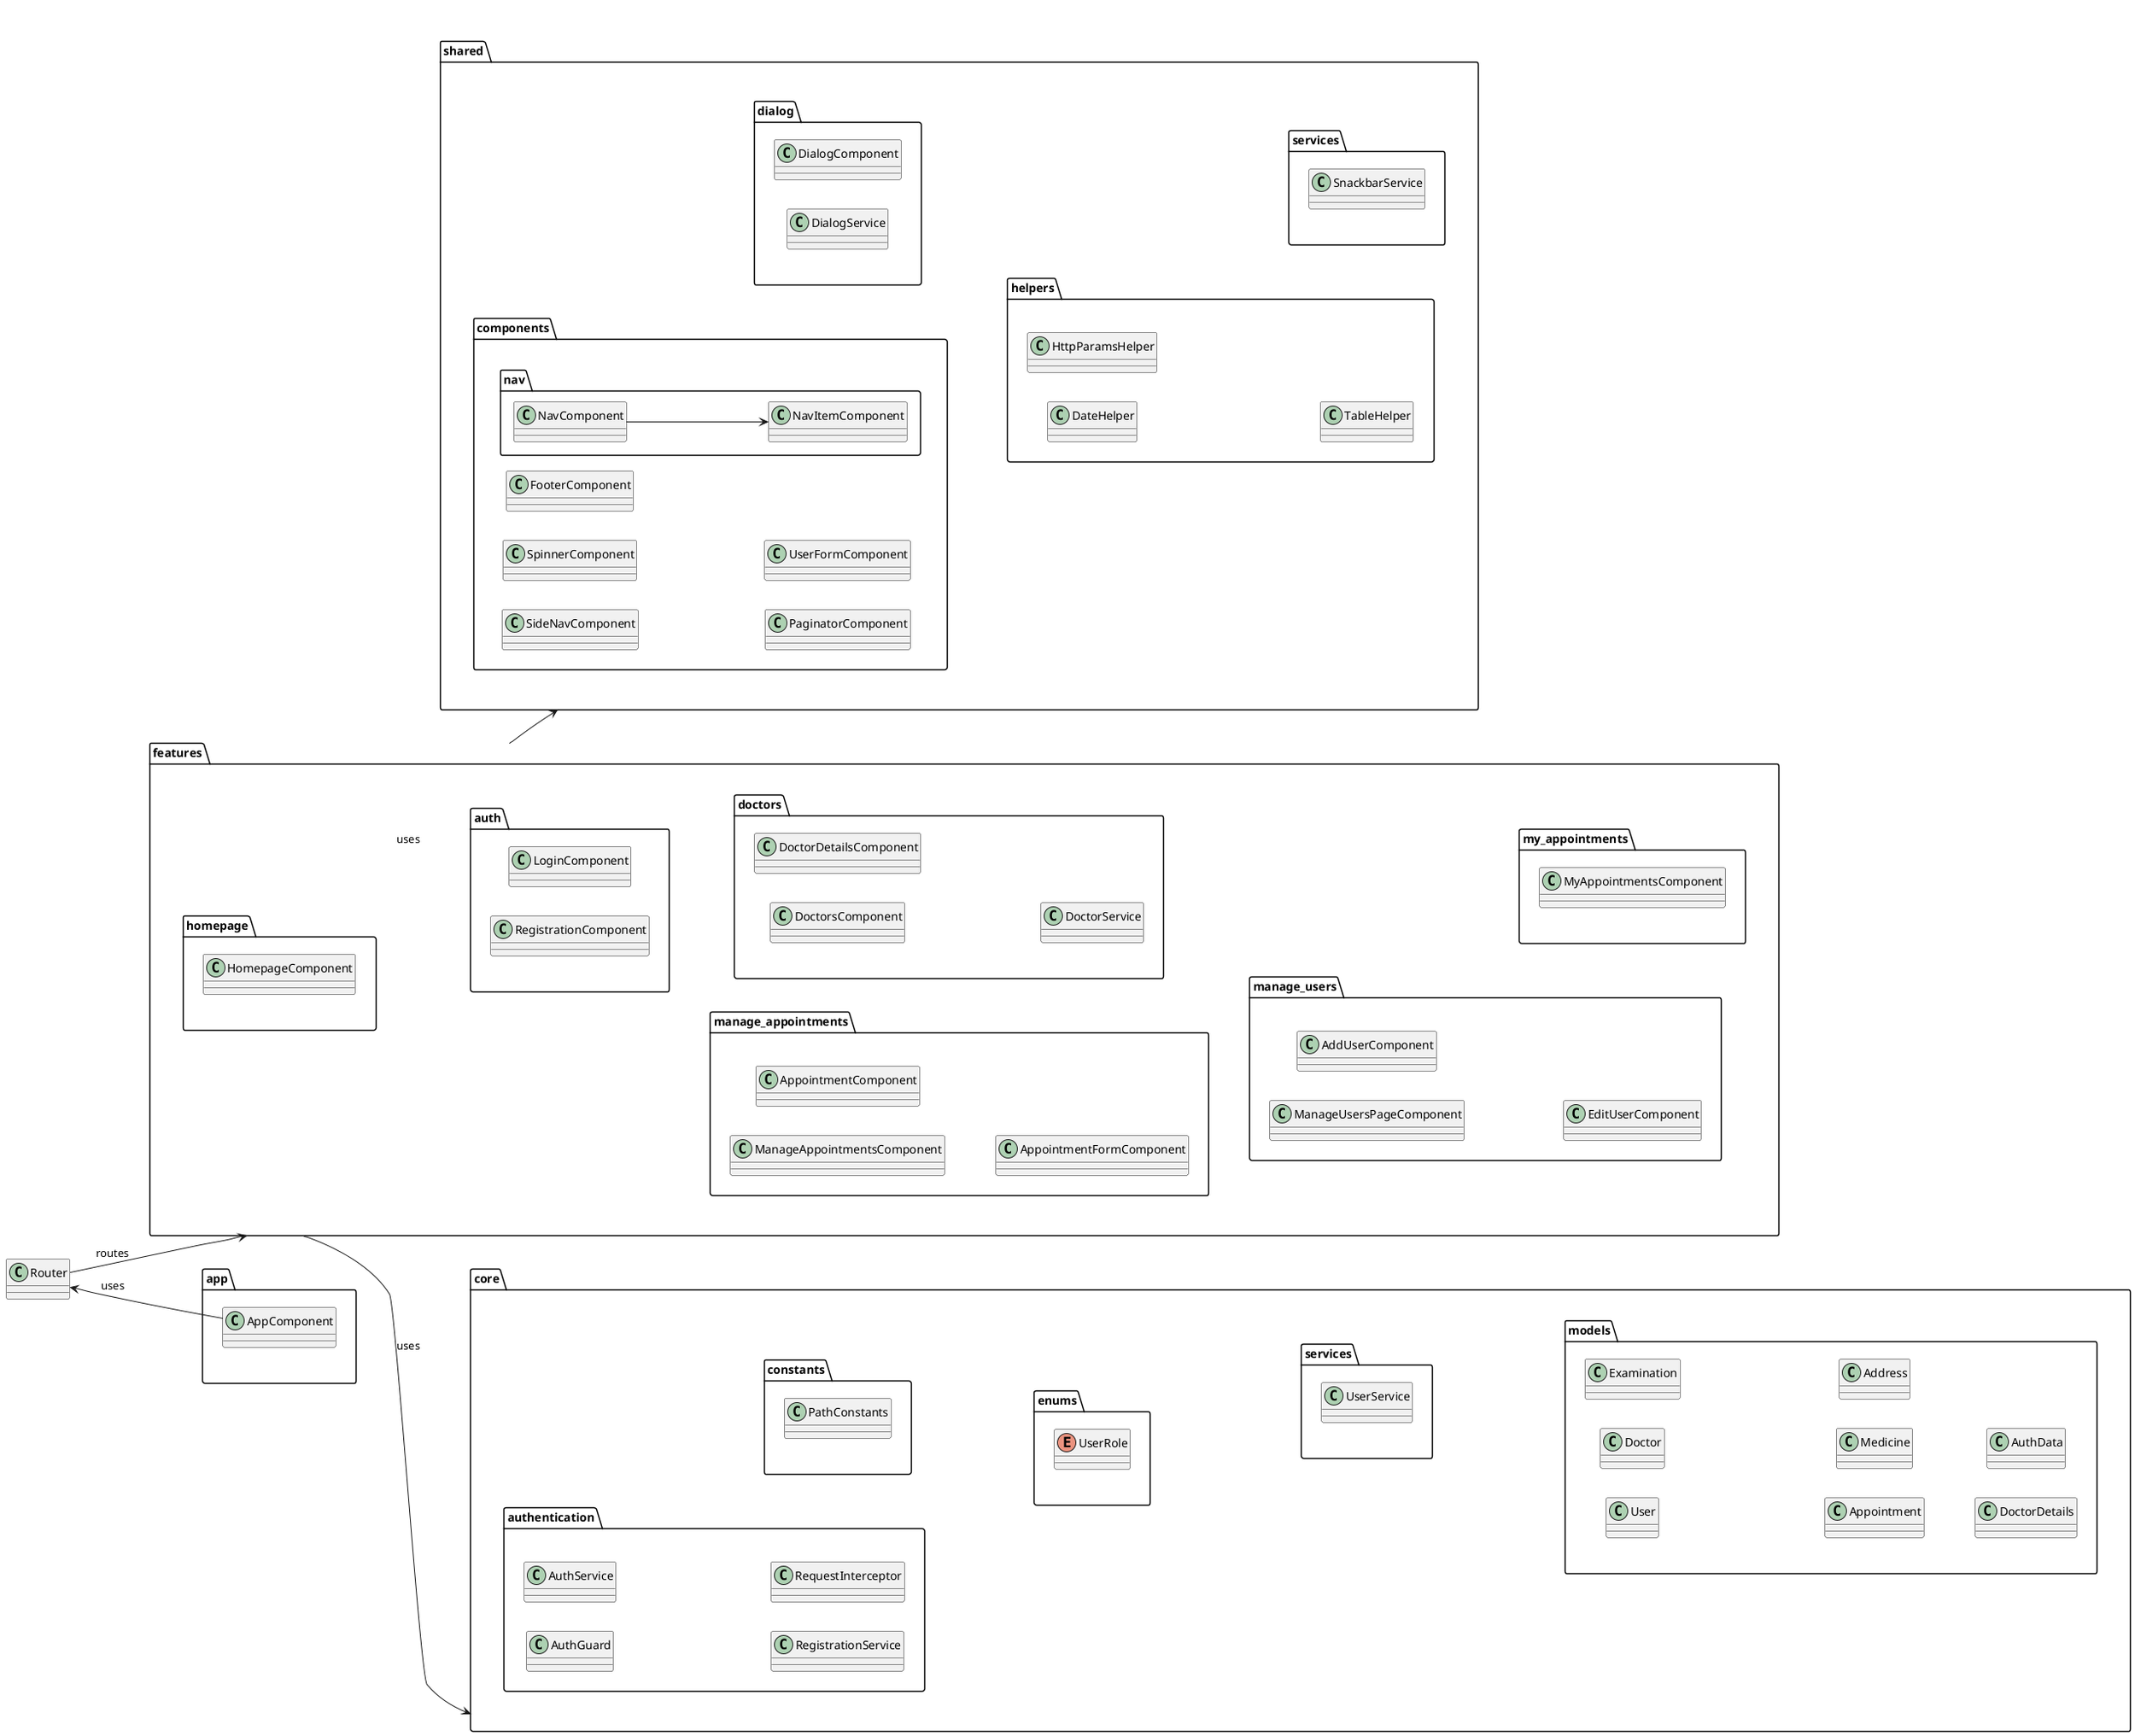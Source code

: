 @startuml
skinparam classAttributeIconSize 0
skinparam wrapWidth 100
skinparam maxMessageSize 100

' Set page size to A4 vertical with margins
skinparam page {
    size A4
    orientation portrait
    margin 10
}

' Use vertical layout for overall structure
top to bottom direction

@startuml
skinparam classAttributeIconSize 0
skinparam wrapWidth 80
skinparam maxMessageSize 80


' Set page size to A4 vertical with margins
skinparam page {
    size A4
    orientation portrait
    margin 10
}

' Use vertical layout for overall structure
top to bottom direction

package features {
    ' First column
    package homepage {
        class HomepageComponent
    }

    package auth {
        class LoginComponent
        class RegistrationComponent
    }

    package doctors {
        class DoctorsComponent
        class DoctorDetailsComponent
        class DoctorService
    }

    ' Hidden line to create space for second column and align homepage with manage_appointments
    homepage -[hidden]right-> manage_appointments

    ' Second column
    package manage_appointments {
        class ManageAppointmentsComponent
        class AppointmentComponent
        class AppointmentFormComponent
    }

    package manage_users {
        class ManageUsersPageComponent
        class AddUserComponent
        class EditUserComponent
    }

    package my_appointments {
        class MyAppointmentsComponent
    }

    ' Align columns
    homepage -[hidden]down-> auth
    auth -[hidden]down-> doctors

    manage_appointments -[hidden]down-> manage_users
    manage_users -[hidden]down-> my_appointments
}

package app {
    class AppComponent
}

class Router

package core {
    left to right direction

    package authentication {
        class AuthGuard
        class AuthService
        class RegistrationService
        class RequestInterceptor
    }

    package constants {
        class PathConstants
    }

    package enums {
        enum UserRole
    }

    package services {
        class UserService
    }

    package models {
        class User
        class Doctor
        class Examination
        class Appointment
        class Medicine
        class Address
        class DoctorDetails
        class AuthData
    }

    authentication -[hidden]-> constants
    authentication -[hidden]-> enums
    authentication -[hidden]-> services
    authentication -[hidden]-> models
    constants -[hidden]-> enums
    constants -[hidden]-> services
    constants -[hidden]-> models
    enums -[hidden]-> services
    enums -[hidden]-> models
    services -[hidden]-> models
}

package shared {
    left to right direction

    package components {
        class SideNavComponent
        class SpinnerComponent

        package nav{
        class NavItemComponent
        class NavComponent
        }

        class FooterComponent
        class PaginatorComponent
        class UserFormComponent
    }

    package dialog {
        class DialogComponent
        class DialogService
    }

    package helpers {
        class DateHelper
        class HttpParamsHelper
        class TableHelper
    }

    package services {
        class SnackbarService
    }
    
    components -[hidden]-> dialog
    components -[hidden]-> helpers
    components -[hidden]-> services
    dialog -[hidden]-> helpers
    dialog -[hidden]-> services
    helpers -[hidden]-> services
}
AppComponent --> Router : uses

NavComponent --> NavItemComponent

Router --> features : routes

features --> core : uses
features --> shared : uses

features -[hidden]down-> app
app -[hidden]down-> core


@enduml